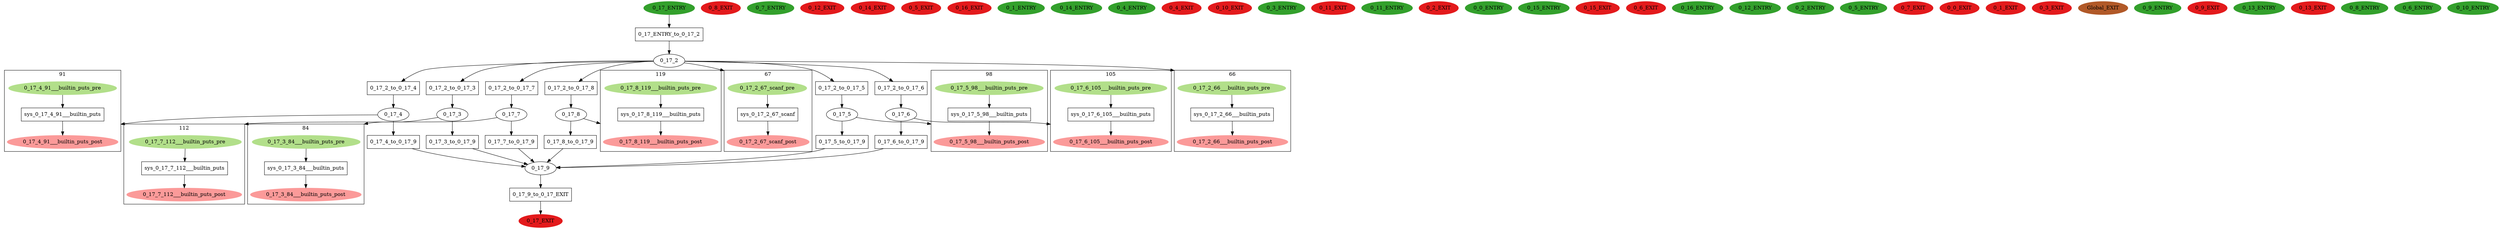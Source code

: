 digraph model { 
compound=true; 
node  [style="filled", colorscheme="paired12"];  "0_17_4" [shape=ellipse, style=""];
subgraph "cluster_0_17_4_91" { 
label="91"  "0_17_4_91___builtin_puts_post" [shape=ellipse, style=""];
  "0_17_4_91___builtin_puts_pre" [shape=ellipse, style=""];
  "sys_0_17_4_91___builtin_puts" [shape=box, style=""];
  "sys_0_17_4_91___builtin_puts" [label="sys_0_17_4_91___builtin_puts\n"];
  "sys_0_17_4_91___builtin_puts" -> "0_17_4_91___builtin_puts_post" [label="", arrowhead="normal"];
  "0_17_4_91___builtin_puts_pre" -> "sys_0_17_4_91___builtin_puts" [label="", arrowhead="normal"];
}
  "0_17_4" -> "0_17_4_91___builtin_puts_post" [lhead="cluster_0_17_4_91"];
  "0_17_4_91___builtin_puts_pre" [color=3, style=filled];
  "0_17_4_91___builtin_puts_post" [color=5, style=filled];
  "0_17_5" [shape=ellipse, style=""];
subgraph "cluster_0_17_5_98" { 
label="98"  "0_17_5_98___builtin_puts_post" [shape=ellipse, style=""];
  "0_17_5_98___builtin_puts_pre" [shape=ellipse, style=""];
  "sys_0_17_5_98___builtin_puts" [shape=box, style=""];
  "sys_0_17_5_98___builtin_puts" [label="sys_0_17_5_98___builtin_puts\n"];
  "sys_0_17_5_98___builtin_puts" -> "0_17_5_98___builtin_puts_post" [label="", arrowhead="normal"];
  "0_17_5_98___builtin_puts_pre" -> "sys_0_17_5_98___builtin_puts" [label="", arrowhead="normal"];
}
  "0_17_5" -> "0_17_5_98___builtin_puts_post" [lhead="cluster_0_17_5_98"];
  "0_17_5_98___builtin_puts_pre" [color=3, style=filled];
  "0_17_5_98___builtin_puts_post" [color=5, style=filled];
  "0_17_2" [shape=ellipse, style=""];
subgraph "cluster_0_17_2_66" { 
label="66"  "0_17_2_66___builtin_puts_pre" [shape=ellipse, style=""];
  "0_17_2_66___builtin_puts_post" [shape=ellipse, style=""];
  "sys_0_17_2_66___builtin_puts" [shape=box, style=""];
  "sys_0_17_2_66___builtin_puts" [label="sys_0_17_2_66___builtin_puts\n"];
  "sys_0_17_2_66___builtin_puts" -> "0_17_2_66___builtin_puts_post" [label="", arrowhead="normal"];
  "0_17_2_66___builtin_puts_pre" -> "sys_0_17_2_66___builtin_puts" [label="", arrowhead="normal"];
}
  "0_17_2" -> "0_17_2_66___builtin_puts_pre" [lhead="cluster_0_17_2_66"];
  "0_17_2_66___builtin_puts_pre" [color=3, style=filled];
  "0_17_2_66___builtin_puts_post" [color=5, style=filled];
subgraph "cluster_0_17_2_67" { 
label="67"  "0_17_2_67_scanf_pre" [shape=ellipse, style=""];
  "0_17_2_67_scanf_post" [shape=ellipse, style=""];
  "sys_0_17_2_67_scanf" [shape=box, style=""];
  "sys_0_17_2_67_scanf" [label="sys_0_17_2_67_scanf\n"];
  "sys_0_17_2_67_scanf" -> "0_17_2_67_scanf_post" [label="", arrowhead="normal"];
  "0_17_2_67_scanf_pre" -> "sys_0_17_2_67_scanf" [label="", arrowhead="normal"];
}
  "0_17_2" -> "0_17_2_67_scanf_pre" [lhead="cluster_0_17_2_67"];
  "0_17_2_67_scanf_pre" [color=3, style=filled];
  "0_17_2_67_scanf_post" [color=5, style=filled];
  "0_17_ENTRY" [shape=ellipse, color=4, style=filled];
  "0_17_3" [shape=ellipse, style=""];
subgraph "cluster_0_17_3_84" { 
label="84"  "0_17_3_84___builtin_puts_pre" [shape=ellipse, style=""];
  "0_17_3_84___builtin_puts_post" [shape=ellipse, style=""];
  "sys_0_17_3_84___builtin_puts" [shape=box, style=""];
  "sys_0_17_3_84___builtin_puts" [label="sys_0_17_3_84___builtin_puts\n"];
  "sys_0_17_3_84___builtin_puts" -> "0_17_3_84___builtin_puts_post" [label="", arrowhead="normal"];
  "0_17_3_84___builtin_puts_pre" -> "sys_0_17_3_84___builtin_puts" [label="", arrowhead="normal"];
}
  "0_17_3" -> "0_17_3_84___builtin_puts_pre" [lhead="cluster_0_17_3_84"];
  "0_17_3_84___builtin_puts_pre" [color=3, style=filled];
  "0_17_3_84___builtin_puts_post" [color=5, style=filled];
  "0_8_EXIT" [shape=ellipse, color=6, style=filled];
  "0_17_8" [shape=ellipse, style=""];
subgraph "cluster_0_17_8_119" { 
label="119"  "0_17_8_119___builtin_puts_post" [shape=ellipse, style=""];
  "0_17_8_119___builtin_puts_pre" [shape=ellipse, style=""];
  "sys_0_17_8_119___builtin_puts" [shape=box, style=""];
  "sys_0_17_8_119___builtin_puts" [label="sys_0_17_8_119___builtin_puts\n"];
  "0_17_8_119___builtin_puts_pre" -> "sys_0_17_8_119___builtin_puts" [label="", arrowhead="normal"];
  "sys_0_17_8_119___builtin_puts" -> "0_17_8_119___builtin_puts_post" [label="", arrowhead="normal"];
}
  "0_17_8" -> "0_17_8_119___builtin_puts_post" [lhead="cluster_0_17_8_119"];
  "0_17_8_119___builtin_puts_pre" [color=3, style=filled];
  "0_17_8_119___builtin_puts_post" [color=5, style=filled];
  "0_7_ENTRY" [shape=ellipse, color=4, style=filled];
  "0_17_9" [shape=ellipse, style=""];
  "0_17_6" [shape=ellipse, style=""];
subgraph "cluster_0_17_6_105" { 
label="105"  "0_17_6_105___builtin_puts_post" [shape=ellipse, style=""];
  "0_17_6_105___builtin_puts_pre" [shape=ellipse, style=""];
  "sys_0_17_6_105___builtin_puts" [shape=box, style=""];
  "sys_0_17_6_105___builtin_puts" [label="sys_0_17_6_105___builtin_puts\n"];
  "0_17_6_105___builtin_puts_pre" -> "sys_0_17_6_105___builtin_puts" [label="", arrowhead="normal"];
  "sys_0_17_6_105___builtin_puts" -> "0_17_6_105___builtin_puts_post" [label="", arrowhead="normal"];
}
  "0_17_6" -> "0_17_6_105___builtin_puts_post" [lhead="cluster_0_17_6_105"];
  "0_17_6_105___builtin_puts_pre" [color=3, style=filled];
  "0_17_6_105___builtin_puts_post" [color=5, style=filled];
  "0_12_EXIT" [shape=ellipse, color=6, style=filled];
  "0_17_7" [shape=ellipse, style=""];
subgraph "cluster_0_17_7_112" { 
label="112"  "0_17_7_112___builtin_puts_pre" [shape=ellipse, style=""];
  "0_17_7_112___builtin_puts_post" [shape=ellipse, style=""];
  "sys_0_17_7_112___builtin_puts" [shape=box, style=""];
  "sys_0_17_7_112___builtin_puts" [label="sys_0_17_7_112___builtin_puts\n"];
  "sys_0_17_7_112___builtin_puts" -> "0_17_7_112___builtin_puts_post" [label="", arrowhead="normal"];
  "0_17_7_112___builtin_puts_pre" -> "sys_0_17_7_112___builtin_puts" [label="", arrowhead="normal"];
}
  "0_17_7" -> "0_17_7_112___builtin_puts_pre" [lhead="cluster_0_17_7_112"];
  "0_17_7_112___builtin_puts_pre" [color=3, style=filled];
  "0_17_7_112___builtin_puts_post" [color=5, style=filled];
  "0_14_EXIT" [shape=ellipse, color=6, style=filled];
  "0_5_EXIT" [shape=ellipse, color=6, style=filled];
  "0_16_EXIT" [shape=ellipse, color=6, style=filled];
  "0_1_ENTRY" [shape=ellipse, color=4, style=filled];
  "0_14_ENTRY" [shape=ellipse, color=4, style=filled];
  "0_4_ENTRY" [shape=ellipse, color=4, style=filled];
  "0_4_EXIT" [shape=ellipse, color=6, style=filled];
  "0_10_EXIT" [shape=ellipse, color=6, style=filled];
  "0_3_ENTRY" [shape=ellipse, color=4, style=filled];
  "0_11_EXIT" [shape=ellipse, color=6, style=filled];
  "0_11_ENTRY" [shape=ellipse, color=4, style=filled];
  "0_2_EXIT" [shape=ellipse, color=6, style=filled];
  "0_0_ENTRY" [shape=ellipse, color=4, style=filled];
  "0_15_ENTRY" [shape=ellipse, color=4, style=filled];
  "0_15_EXIT" [shape=ellipse, color=6, style=filled];
  "0_6_EXIT" [shape=ellipse, color=6, style=filled];
  "0_16_ENTRY" [shape=ellipse, color=4, style=filled];
  "0_12_ENTRY" [shape=ellipse, color=4, style=filled];
  "0_17_EXIT" [shape=ellipse, color=6, style=filled];
  "0_2_ENTRY" [shape=ellipse, color=4, style=filled];
  "0_5_ENTRY" [shape=ellipse, color=4, style=filled];
  "0_7_EXIT" [shape=ellipse, color=6, style=filled];
  "0_0_EXIT" [shape=ellipse, color=6, style=filled];
  "0_1_EXIT" [shape=ellipse, color=6, style=filled];
  "0_3_EXIT" [shape=ellipse, color=6, style=filled];
  "Global_EXIT" [shape=ellipse, color=12, style=filled];
  "0_9_ENTRY" [shape=ellipse, color=4, style=filled];
  "0_9_EXIT" [shape=ellipse, color=6, style=filled];
  "0_13_ENTRY" [shape=ellipse, color=4, style=filled];
  "0_13_EXIT" [shape=ellipse, color=6, style=filled];
  "0_8_ENTRY" [shape=ellipse, color=4, style=filled];
  "0_6_ENTRY" [shape=ellipse, color=4, style=filled];
  "0_10_ENTRY" [shape=ellipse, color=4, style=filled];
  "0_17_ENTRY_to_0_17_2" [shape=box, style=""];
  "0_17_ENTRY_to_0_17_2" [label="0_17_ENTRY_to_0_17_2\n"];
  "0_17_7_to_0_17_9" [shape=box, style=""];
  "0_17_7_to_0_17_9" [label="0_17_7_to_0_17_9\n"];
  "0_17_5_to_0_17_9" [shape=box, style=""];
  "0_17_5_to_0_17_9" [label="0_17_5_to_0_17_9\n"];
  "0_17_2_to_0_17_3" [shape=box, style=""];
  "0_17_2_to_0_17_3" [label="0_17_2_to_0_17_3\n"];
  "0_17_6_to_0_17_9" [shape=box, style=""];
  "0_17_6_to_0_17_9" [label="0_17_6_to_0_17_9\n"];
  "0_17_2_to_0_17_4" [shape=box, style=""];
  "0_17_2_to_0_17_4" [label="0_17_2_to_0_17_4\n"];
  "0_17_9_to_0_17_EXIT" [shape=box, style=""];
  "0_17_9_to_0_17_EXIT" [label="0_17_9_to_0_17_EXIT\n"];
  "0_17_8_to_0_17_9" [shape=box, style=""];
  "0_17_8_to_0_17_9" [label="0_17_8_to_0_17_9\n"];
  "0_17_3_to_0_17_9" [shape=box, style=""];
  "0_17_3_to_0_17_9" [label="0_17_3_to_0_17_9\n"];
  "0_17_2_to_0_17_7" [shape=box, style=""];
  "0_17_2_to_0_17_7" [label="0_17_2_to_0_17_7\n"];
  "0_17_4_to_0_17_9" [shape=box, style=""];
  "0_17_4_to_0_17_9" [label="0_17_4_to_0_17_9\n"];
  "0_17_2_to_0_17_8" [shape=box, style=""];
  "0_17_2_to_0_17_8" [label="0_17_2_to_0_17_8\n"];
  "0_17_2_to_0_17_5" [shape=box, style=""];
  "0_17_2_to_0_17_5" [label="0_17_2_to_0_17_5\n"];
  "0_17_2_to_0_17_6" [shape=box, style=""];
  "0_17_2_to_0_17_6" [label="0_17_2_to_0_17_6\n"];
  "0_17_3" -> "0_17_3_to_0_17_9" [label="", arrowhead="normal"];
  "0_17_7" -> "0_17_7_to_0_17_9" [label="", arrowhead="normal"];
  "0_17_3_to_0_17_9" -> "0_17_9" [label="", arrowhead="normal"];
  "0_17_2_to_0_17_6" -> "0_17_6" [label="", arrowhead="normal"];
  "0_17_2_to_0_17_8" -> "0_17_8" [label="", arrowhead="normal"];
  "0_17_5" -> "0_17_5_to_0_17_9" [label="", arrowhead="normal"];
  "0_17_6_to_0_17_9" -> "0_17_9" [label="", arrowhead="normal"];
  "0_17_2_to_0_17_4" -> "0_17_4" [label="", arrowhead="normal"];
  "0_17_2" -> "0_17_2_to_0_17_7" [label="", arrowhead="normal"];
  "0_17_8_to_0_17_9" -> "0_17_9" [label="", arrowhead="normal"];
  "0_17_ENTRY" -> "0_17_ENTRY_to_0_17_2" [label="", arrowhead="normal"];
  "0_17_2" -> "0_17_2_to_0_17_5" [label="", arrowhead="normal"];
  "0_17_5_to_0_17_9" -> "0_17_9" [label="", arrowhead="normal"];
  "0_17_7_to_0_17_9" -> "0_17_9" [label="", arrowhead="normal"];
  "0_17_2_to_0_17_3" -> "0_17_3" [label="", arrowhead="normal"];
  "0_17_2_to_0_17_7" -> "0_17_7" [label="", arrowhead="normal"];
  "0_17_2" -> "0_17_2_to_0_17_6" [label="", arrowhead="normal"];
  "0_17_4_to_0_17_9" -> "0_17_9" [label="", arrowhead="normal"];
  "0_17_4" -> "0_17_4_to_0_17_9" [label="", arrowhead="normal"];
  "0_17_ENTRY_to_0_17_2" -> "0_17_2" [label="", arrowhead="normal"];
  "0_17_2" -> "0_17_2_to_0_17_3" [label="", arrowhead="normal"];
  "0_17_9_to_0_17_EXIT" -> "0_17_EXIT" [label="", arrowhead="normal"];
  "0_17_6" -> "0_17_6_to_0_17_9" [label="", arrowhead="normal"];
  "0_17_2_to_0_17_5" -> "0_17_5" [label="", arrowhead="normal"];
  "0_17_9" -> "0_17_9_to_0_17_EXIT" [label="", arrowhead="normal"];
  "0_17_2" -> "0_17_2_to_0_17_4" [label="", arrowhead="normal"];
  "0_17_8" -> "0_17_8_to_0_17_9" [label="", arrowhead="normal"];
  "0_17_2" -> "0_17_2_to_0_17_8" [label="", arrowhead="normal"];
}
